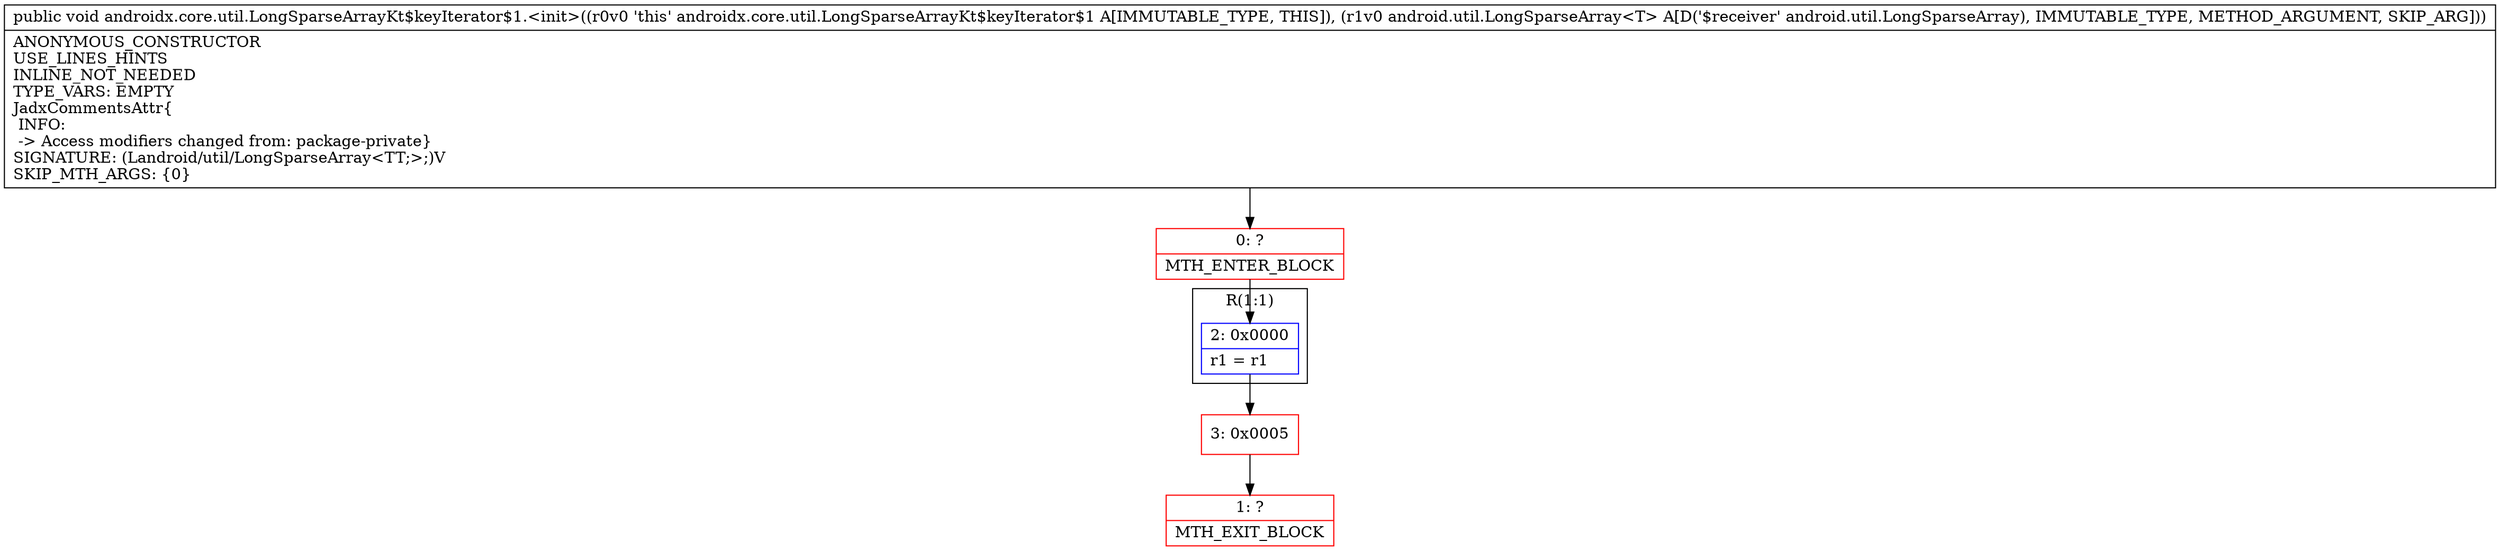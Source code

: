 digraph "CFG forandroidx.core.util.LongSparseArrayKt$keyIterator$1.\<init\>(Landroid\/util\/LongSparseArray;)V" {
subgraph cluster_Region_411029093 {
label = "R(1:1)";
node [shape=record,color=blue];
Node_2 [shape=record,label="{2\:\ 0x0000|r1 = r1\l}"];
}
Node_0 [shape=record,color=red,label="{0\:\ ?|MTH_ENTER_BLOCK\l}"];
Node_3 [shape=record,color=red,label="{3\:\ 0x0005}"];
Node_1 [shape=record,color=red,label="{1\:\ ?|MTH_EXIT_BLOCK\l}"];
MethodNode[shape=record,label="{public void androidx.core.util.LongSparseArrayKt$keyIterator$1.\<init\>((r0v0 'this' androidx.core.util.LongSparseArrayKt$keyIterator$1 A[IMMUTABLE_TYPE, THIS]), (r1v0 android.util.LongSparseArray\<T\> A[D('$receiver' android.util.LongSparseArray), IMMUTABLE_TYPE, METHOD_ARGUMENT, SKIP_ARG]))  | ANONYMOUS_CONSTRUCTOR\lUSE_LINES_HINTS\lINLINE_NOT_NEEDED\lTYPE_VARS: EMPTY\lJadxCommentsAttr\{\l INFO: \l \-\> Access modifiers changed from: package\-private\}\lSIGNATURE: (Landroid\/util\/LongSparseArray\<TT;\>;)V\lSKIP_MTH_ARGS: \{0\}\l}"];
MethodNode -> Node_0;Node_2 -> Node_3;
Node_0 -> Node_2;
Node_3 -> Node_1;
}

